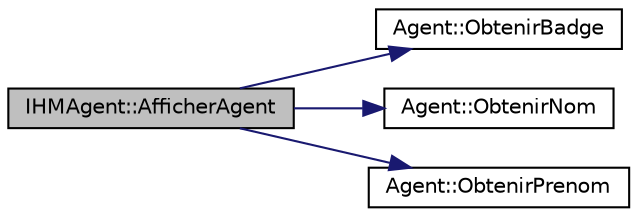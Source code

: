 digraph "IHMAgent::AfficherAgent"
{
 // LATEX_PDF_SIZE
  edge [fontname="Helvetica",fontsize="10",labelfontname="Helvetica",labelfontsize="10"];
  node [fontname="Helvetica",fontsize="10",shape=record];
  rankdir="LR";
  Node1 [label="IHMAgent::AfficherAgent",height=0.2,width=0.4,color="black", fillcolor="grey75", style="filled", fontcolor="black",tooltip="IHMAgent::AfficherAgent Permet d'afficher les information de l'agent passé en paramètre."];
  Node1 -> Node2 [color="midnightblue",fontsize="10",style="solid"];
  Node2 [label="Agent::ObtenirBadge",height=0.2,width=0.4,color="black", fillcolor="white", style="filled",URL="$class_agent.html#a1daf7863e5360c3b3f5506aba750f6c0",tooltip=" "];
  Node1 -> Node3 [color="midnightblue",fontsize="10",style="solid"];
  Node3 [label="Agent::ObtenirNom",height=0.2,width=0.4,color="black", fillcolor="white", style="filled",URL="$class_agent.html#a5995d7513928f54ac1ebc2334d8420f8",tooltip=" "];
  Node1 -> Node4 [color="midnightblue",fontsize="10",style="solid"];
  Node4 [label="Agent::ObtenirPrenom",height=0.2,width=0.4,color="black", fillcolor="white", style="filled",URL="$class_agent.html#a2675000b91a59957ea305a590d774644",tooltip=" "];
}
